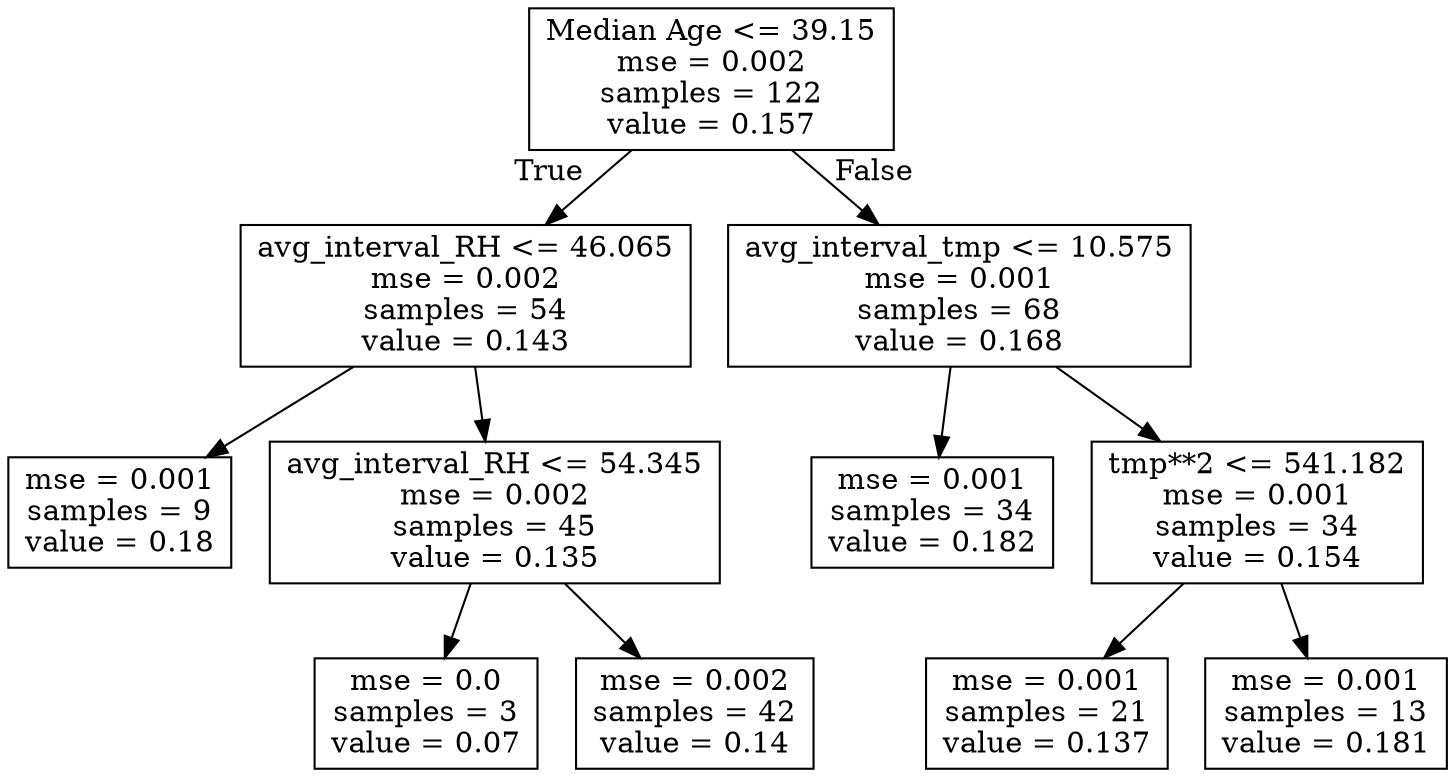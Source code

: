 digraph Tree {
node [shape=box] ;
0 [label="Median Age <= 39.15\nmse = 0.002\nsamples = 122\nvalue = 0.157"] ;
1 [label="avg_interval_RH <= 46.065\nmse = 0.002\nsamples = 54\nvalue = 0.143"] ;
0 -> 1 [labeldistance=2.5, labelangle=45, headlabel="True"] ;
2 [label="mse = 0.001\nsamples = 9\nvalue = 0.18"] ;
1 -> 2 ;
3 [label="avg_interval_RH <= 54.345\nmse = 0.002\nsamples = 45\nvalue = 0.135"] ;
1 -> 3 ;
4 [label="mse = 0.0\nsamples = 3\nvalue = 0.07"] ;
3 -> 4 ;
5 [label="mse = 0.002\nsamples = 42\nvalue = 0.14"] ;
3 -> 5 ;
6 [label="avg_interval_tmp <= 10.575\nmse = 0.001\nsamples = 68\nvalue = 0.168"] ;
0 -> 6 [labeldistance=2.5, labelangle=-45, headlabel="False"] ;
7 [label="mse = 0.001\nsamples = 34\nvalue = 0.182"] ;
6 -> 7 ;
8 [label="tmp**2 <= 541.182\nmse = 0.001\nsamples = 34\nvalue = 0.154"] ;
6 -> 8 ;
9 [label="mse = 0.001\nsamples = 21\nvalue = 0.137"] ;
8 -> 9 ;
10 [label="mse = 0.001\nsamples = 13\nvalue = 0.181"] ;
8 -> 10 ;
}